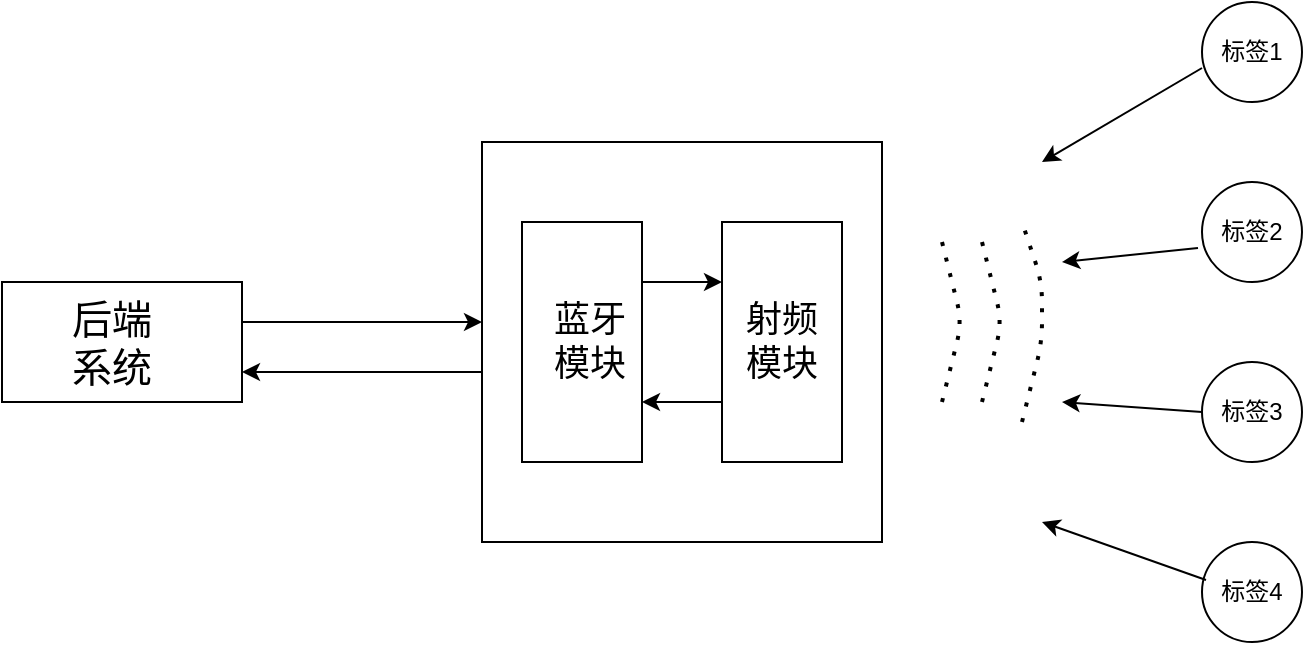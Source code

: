 <mxfile version="14.4.3" type="github">
  <diagram id="ZosW0Rahtcbs6aaUV12W" name="Page-1">
    <mxGraphModel dx="868" dy="426" grid="1" gridSize="10" guides="1" tooltips="1" connect="1" arrows="1" fold="1" page="1" pageScale="1" pageWidth="827" pageHeight="1169" math="0" shadow="0">
      <root>
        <mxCell id="0" />
        <mxCell id="1" parent="0" />
        <mxCell id="jotGy1gyruFSTPNsLAeH-1" value="" style="rounded=0;whiteSpace=wrap;html=1;" vertex="1" parent="1">
          <mxGeometry x="100" y="190" width="120" height="60" as="geometry" />
        </mxCell>
        <mxCell id="jotGy1gyruFSTPNsLAeH-2" value="" style="whiteSpace=wrap;html=1;aspect=fixed;" vertex="1" parent="1">
          <mxGeometry x="340" y="120" width="200" height="200" as="geometry" />
        </mxCell>
        <mxCell id="jotGy1gyruFSTPNsLAeH-5" value="" style="edgeStyle=orthogonalEdgeStyle;rounded=0;orthogonalLoop=1;jettySize=auto;html=1;entryX=0.25;entryY=1;entryDx=0;entryDy=0;exitX=0.25;exitY=0;exitDx=0;exitDy=0;" edge="1" parent="1" source="jotGy1gyruFSTPNsLAeH-3" target="jotGy1gyruFSTPNsLAeH-4">
          <mxGeometry relative="1" as="geometry" />
        </mxCell>
        <mxCell id="jotGy1gyruFSTPNsLAeH-3" value="" style="rounded=0;whiteSpace=wrap;html=1;rotation=90;" vertex="1" parent="1">
          <mxGeometry x="330" y="190" width="120" height="60" as="geometry" />
        </mxCell>
        <mxCell id="jotGy1gyruFSTPNsLAeH-4" value="" style="rounded=0;whiteSpace=wrap;html=1;rotation=90;" vertex="1" parent="1">
          <mxGeometry x="430" y="190" width="120" height="60" as="geometry" />
        </mxCell>
        <mxCell id="jotGy1gyruFSTPNsLAeH-6" value="" style="endArrow=none;dashed=1;html=1;dashPattern=1 3;strokeWidth=2;" edge="1" parent="1">
          <mxGeometry width="50" height="50" relative="1" as="geometry">
            <mxPoint x="570" y="250" as="sourcePoint" />
            <mxPoint x="570" y="170" as="targetPoint" />
            <Array as="points">
              <mxPoint x="580" y="210" />
            </Array>
          </mxGeometry>
        </mxCell>
        <mxCell id="jotGy1gyruFSTPNsLAeH-7" value="" style="endArrow=none;dashed=1;html=1;dashPattern=1 3;strokeWidth=2;" edge="1" parent="1">
          <mxGeometry width="50" height="50" relative="1" as="geometry">
            <mxPoint x="590" y="250" as="sourcePoint" />
            <mxPoint x="590" y="170" as="targetPoint" />
            <Array as="points">
              <mxPoint x="600" y="210" />
            </Array>
          </mxGeometry>
        </mxCell>
        <mxCell id="jotGy1gyruFSTPNsLAeH-8" value="" style="endArrow=none;dashed=1;html=1;dashPattern=1 3;strokeWidth=2;" edge="1" parent="1">
          <mxGeometry width="50" height="50" relative="1" as="geometry">
            <mxPoint x="610" y="260" as="sourcePoint" />
            <mxPoint x="610" y="160" as="targetPoint" />
            <Array as="points">
              <mxPoint x="620" y="220" />
              <mxPoint x="620" y="190" />
            </Array>
          </mxGeometry>
        </mxCell>
        <mxCell id="jotGy1gyruFSTPNsLAeH-9" value="" style="ellipse;whiteSpace=wrap;html=1;aspect=fixed;" vertex="1" parent="1">
          <mxGeometry x="700" y="50" width="50" height="50" as="geometry" />
        </mxCell>
        <mxCell id="jotGy1gyruFSTPNsLAeH-13" value="" style="ellipse;whiteSpace=wrap;html=1;aspect=fixed;" vertex="1" parent="1">
          <mxGeometry x="700" y="140" width="50" height="50" as="geometry" />
        </mxCell>
        <mxCell id="jotGy1gyruFSTPNsLAeH-14" value="" style="ellipse;whiteSpace=wrap;html=1;aspect=fixed;" vertex="1" parent="1">
          <mxGeometry x="700" y="230" width="50" height="50" as="geometry" />
        </mxCell>
        <mxCell id="jotGy1gyruFSTPNsLAeH-15" value="" style="ellipse;whiteSpace=wrap;html=1;aspect=fixed;" vertex="1" parent="1">
          <mxGeometry x="700" y="320" width="50" height="50" as="geometry" />
        </mxCell>
        <mxCell id="jotGy1gyruFSTPNsLAeH-16" value="&lt;font style=&quot;font-size: 20px&quot;&gt;后端系统&lt;/font&gt;" style="text;html=1;strokeColor=none;fillColor=none;align=center;verticalAlign=middle;whiteSpace=wrap;rounded=0;" vertex="1" parent="1">
          <mxGeometry x="130" y="210" width="50" height="20" as="geometry" />
        </mxCell>
        <mxCell id="jotGy1gyruFSTPNsLAeH-18" value="" style="edgeStyle=orthogonalEdgeStyle;rounded=0;orthogonalLoop=1;jettySize=auto;html=1;exitX=1;exitY=0.5;exitDx=0;exitDy=0;" edge="1" parent="1" source="jotGy1gyruFSTPNsLAeH-1">
          <mxGeometry relative="1" as="geometry">
            <mxPoint x="280" y="220" as="sourcePoint" />
            <mxPoint x="340" y="210" as="targetPoint" />
            <Array as="points">
              <mxPoint x="220" y="210" />
              <mxPoint x="340" y="210" />
            </Array>
          </mxGeometry>
        </mxCell>
        <mxCell id="jotGy1gyruFSTPNsLAeH-19" value="" style="edgeStyle=orthogonalEdgeStyle;rounded=0;orthogonalLoop=1;jettySize=auto;html=1;exitX=0;exitY=0.575;exitDx=0;exitDy=0;exitPerimeter=0;" edge="1" parent="1" source="jotGy1gyruFSTPNsLAeH-2">
          <mxGeometry relative="1" as="geometry">
            <mxPoint x="250" y="240" as="sourcePoint" />
            <mxPoint x="220" y="235" as="targetPoint" />
          </mxGeometry>
        </mxCell>
        <mxCell id="jotGy1gyruFSTPNsLAeH-24" value="" style="endArrow=classic;html=1;entryX=0.75;entryY=0;entryDx=0;entryDy=0;exitX=0.75;exitY=1;exitDx=0;exitDy=0;" edge="1" parent="1" source="jotGy1gyruFSTPNsLAeH-4" target="jotGy1gyruFSTPNsLAeH-3">
          <mxGeometry width="50" height="50" relative="1" as="geometry">
            <mxPoint x="390" y="230" as="sourcePoint" />
            <mxPoint x="440" y="180" as="targetPoint" />
          </mxGeometry>
        </mxCell>
        <mxCell id="jotGy1gyruFSTPNsLAeH-25" value="" style="endArrow=classic;html=1;exitX=0;exitY=0.66;exitDx=0;exitDy=0;exitPerimeter=0;" edge="1" parent="1" source="jotGy1gyruFSTPNsLAeH-9">
          <mxGeometry width="50" height="50" relative="1" as="geometry">
            <mxPoint x="390" y="230" as="sourcePoint" />
            <mxPoint x="620" y="130" as="targetPoint" />
          </mxGeometry>
        </mxCell>
        <mxCell id="jotGy1gyruFSTPNsLAeH-26" value="" style="endArrow=classic;html=1;exitX=-0.04;exitY=0.66;exitDx=0;exitDy=0;exitPerimeter=0;" edge="1" parent="1" source="jotGy1gyruFSTPNsLAeH-13">
          <mxGeometry width="50" height="50" relative="1" as="geometry">
            <mxPoint x="820" y="170" as="sourcePoint" />
            <mxPoint x="630" y="180" as="targetPoint" />
          </mxGeometry>
        </mxCell>
        <mxCell id="jotGy1gyruFSTPNsLAeH-27" value="" style="endArrow=classic;html=1;exitX=0;exitY=0.5;exitDx=0;exitDy=0;" edge="1" parent="1" source="jotGy1gyruFSTPNsLAeH-14">
          <mxGeometry width="50" height="50" relative="1" as="geometry">
            <mxPoint x="390" y="230" as="sourcePoint" />
            <mxPoint x="630" y="250" as="targetPoint" />
          </mxGeometry>
        </mxCell>
        <mxCell id="jotGy1gyruFSTPNsLAeH-28" value="" style="endArrow=classic;html=1;exitX=0.04;exitY=0.38;exitDx=0;exitDy=0;exitPerimeter=0;" edge="1" parent="1" source="jotGy1gyruFSTPNsLAeH-15">
          <mxGeometry width="50" height="50" relative="1" as="geometry">
            <mxPoint x="390" y="230" as="sourcePoint" />
            <mxPoint x="620" y="310" as="targetPoint" />
          </mxGeometry>
        </mxCell>
        <mxCell id="jotGy1gyruFSTPNsLAeH-29" value="&lt;font style=&quot;font-size: 18px&quot;&gt;蓝牙模块&lt;/font&gt;" style="text;html=1;strokeColor=none;fillColor=none;align=center;verticalAlign=middle;whiteSpace=wrap;rounded=0;" vertex="1" parent="1">
          <mxGeometry x="374" y="210" width="40" height="20" as="geometry" />
        </mxCell>
        <mxCell id="jotGy1gyruFSTPNsLAeH-30" value="&lt;font style=&quot;font-size: 18px&quot;&gt;射频模块&lt;/font&gt;" style="text;html=1;strokeColor=none;fillColor=none;align=center;verticalAlign=middle;whiteSpace=wrap;rounded=0;" vertex="1" parent="1">
          <mxGeometry x="470" y="210" width="40" height="20" as="geometry" />
        </mxCell>
        <mxCell id="jotGy1gyruFSTPNsLAeH-31" value="标签1" style="text;html=1;strokeColor=none;fillColor=none;align=center;verticalAlign=middle;whiteSpace=wrap;rounded=0;" vertex="1" parent="1">
          <mxGeometry x="705" y="65" width="40" height="20" as="geometry" />
        </mxCell>
        <mxCell id="jotGy1gyruFSTPNsLAeH-32" value="标签2" style="text;html=1;strokeColor=none;fillColor=none;align=center;verticalAlign=middle;whiteSpace=wrap;rounded=0;" vertex="1" parent="1">
          <mxGeometry x="705" y="155" width="40" height="20" as="geometry" />
        </mxCell>
        <mxCell id="jotGy1gyruFSTPNsLAeH-33" value="标签3" style="text;html=1;strokeColor=none;fillColor=none;align=center;verticalAlign=middle;whiteSpace=wrap;rounded=0;" vertex="1" parent="1">
          <mxGeometry x="705" y="245" width="40" height="20" as="geometry" />
        </mxCell>
        <mxCell id="jotGy1gyruFSTPNsLAeH-34" value="标签4" style="text;html=1;strokeColor=none;fillColor=none;align=center;verticalAlign=middle;whiteSpace=wrap;rounded=0;" vertex="1" parent="1">
          <mxGeometry x="705" y="335" width="40" height="20" as="geometry" />
        </mxCell>
      </root>
    </mxGraphModel>
  </diagram>
</mxfile>
